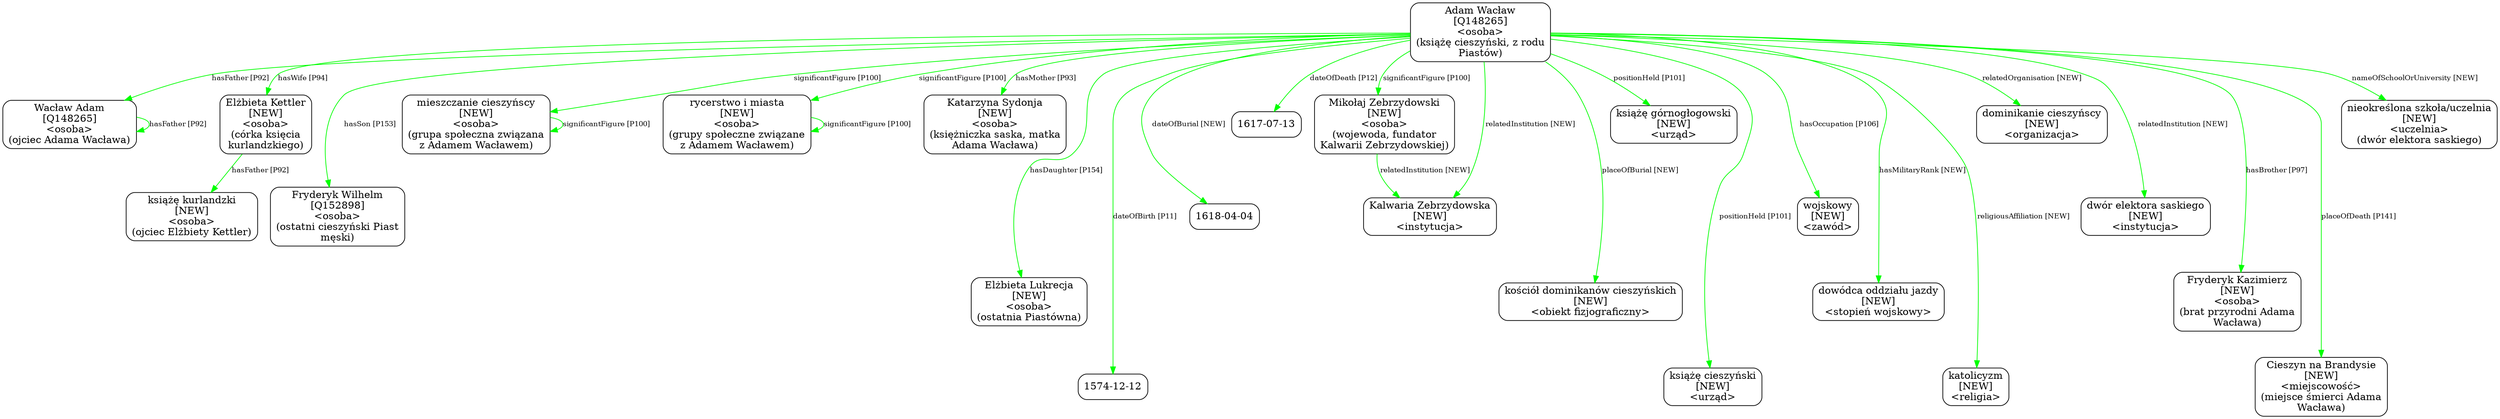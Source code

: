 digraph {
	node [shape=box,
		style=rounded
	];
	edge [fontsize=10];
	"Adam Wacław
[Q148265]
<osoba>
(książę cieszyński, z rodu
Piastów)"	[color=black,
		label="Adam Wacław
[Q148265]
<osoba>
(książę cieszyński, z rodu
Piastów)"];
	"Wacław Adam
[Q148265]
<osoba>
(ojciec Adama Wacława)"	[color=black,
		label="Wacław Adam
[Q148265]
<osoba>
(ojciec Adama Wacława)"];
	"Adam Wacław
[Q148265]
<osoba>
(książę cieszyński, z rodu
Piastów)" -> "Wacław Adam
[Q148265]
<osoba>
(ojciec Adama Wacława)"	[color=green,
		label="hasFather [P92]"];
	"Elżbieta Kettler
[NEW]
<osoba>
(córka księcia
kurlandzkiego)"	[color=black,
		label="Elżbieta Kettler
[NEW]
<osoba>
(córka księcia
kurlandzkiego)"];
	"Adam Wacław
[Q148265]
<osoba>
(książę cieszyński, z rodu
Piastów)" -> "Elżbieta Kettler
[NEW]
<osoba>
(córka księcia
kurlandzkiego)"	[color=green,
		label="hasWife [P94]"];
	"Mikołaj Zebrzydowski
[NEW]
<osoba>
(wojewoda, fundator
Kalwarii Zebrzydowskiej)"	[color=black,
		label="Mikołaj Zebrzydowski
[NEW]
<osoba>
(wojewoda, fundator
Kalwarii Zebrzydowskiej)"];
	"Adam Wacław
[Q148265]
<osoba>
(książę cieszyński, z rodu
Piastów)" -> "Mikołaj Zebrzydowski
[NEW]
<osoba>
(wojewoda, fundator
Kalwarii Zebrzydowskiej)"	[color=green,
		label="significantFigure [P100]"];
	"mieszczanie cieszyńscy
[NEW]
<osoba>
(grupa społeczna związana
z Adamem Wacławem)"	[color=black,
		label="mieszczanie cieszyńscy
[NEW]
<osoba>
(grupa społeczna związana
z Adamem Wacławem)"];
	"Adam Wacław
[Q148265]
<osoba>
(książę cieszyński, z rodu
Piastów)" -> "mieszczanie cieszyńscy
[NEW]
<osoba>
(grupa społeczna związana
z Adamem Wacławem)"	[color=green,
		label="significantFigure [P100]"];
	"rycerstwo i miasta
[NEW]
<osoba>
(grupy społeczne związane
z Adamem Wacławem)"	[color=black,
		label="rycerstwo i miasta
[NEW]
<osoba>
(grupy społeczne związane
z Adamem Wacławem)"];
	"Adam Wacław
[Q148265]
<osoba>
(książę cieszyński, z rodu
Piastów)" -> "rycerstwo i miasta
[NEW]
<osoba>
(grupy społeczne związane
z Adamem Wacławem)"	[color=green,
		label="significantFigure [P100]"];
	"Adam Wacław
[Q148265]
<osoba>
(książę cieszyński, z rodu
Piastów)" -> "Katarzyna Sydonja
[NEW]
<osoba>
(księżniczka saska, matka
Adama Wacława)"	[color=green,
		label="hasMother [P93]",
		minlen=1];
	"Adam Wacław
[Q148265]
<osoba>
(książę cieszyński, z rodu
Piastów)" -> "Fryderyk Wilhelm
[Q152898]
<osoba>
(ostatni cieszyński Piast
męski)"	[color=green,
		label="hasSon [P153]",
		minlen=2];
	"Adam Wacław
[Q148265]
<osoba>
(książę cieszyński, z rodu
Piastów)" -> "Elżbieta Lukrecja
[NEW]
<osoba>
(ostatnia Piastówna)"	[color=green,
		label="hasDaughter [P154]",
		minlen=3];
	"Adam Wacław
[Q148265]
<osoba>
(książę cieszyński, z rodu
Piastów)" -> "1574-12-12"	[color=green,
		label="dateOfBirth [P11]",
		minlen=4];
	"Adam Wacław
[Q148265]
<osoba>
(książę cieszyński, z rodu
Piastów)" -> "1617-07-13"	[color=green,
		label="dateOfDeath [P12]",
		minlen=1];
	"Adam Wacław
[Q148265]
<osoba>
(książę cieszyński, z rodu
Piastów)" -> "1618-04-04"	[color=green,
		label="dateOfBurial [NEW]",
		minlen=2];
	"Adam Wacław
[Q148265]
<osoba>
(książę cieszyński, z rodu
Piastów)" -> "kościół dominikanów cieszyńskich
[NEW]
<obiekt fizjograficzny>"	[color=green,
		label="placeOfBurial [NEW]",
		minlen=3];
	"Adam Wacław
[Q148265]
<osoba>
(książę cieszyński, z rodu
Piastów)" -> "książę cieszyński
[NEW]
<urząd>"	[color=green,
		label="positionHeld [P101]",
		minlen=4];
	"Adam Wacław
[Q148265]
<osoba>
(książę cieszyński, z rodu
Piastów)" -> "książę górnogłogowski
[NEW]
<urząd>"	[color=green,
		label="positionHeld [P101]",
		minlen=1];
	"Adam Wacław
[Q148265]
<osoba>
(książę cieszyński, z rodu
Piastów)" -> "wojskowy
[NEW]
<zawód>"	[color=green,
		label="hasOccupation [P106]",
		minlen=2];
	"Adam Wacław
[Q148265]
<osoba>
(książę cieszyński, z rodu
Piastów)" -> "dowódca oddziału jazdy
[NEW]
<stopień wojskowy>"	[color=green,
		label="hasMilitaryRank [NEW]",
		minlen=3];
	"Adam Wacław
[Q148265]
<osoba>
(książę cieszyński, z rodu
Piastów)" -> "katolicyzm
[NEW]
<religia>"	[color=green,
		label="religiousAffiliation [NEW]",
		minlen=4];
	"Adam Wacław
[Q148265]
<osoba>
(książę cieszyński, z rodu
Piastów)" -> "Kalwaria Zebrzydowska
[NEW]
<instytucja>"	[color=green,
		label="relatedInstitution [NEW]"];
	"Adam Wacław
[Q148265]
<osoba>
(książę cieszyński, z rodu
Piastów)" -> "dominikanie cieszyńscy
[NEW]
<organizacja>"	[color=green,
		label="relatedOrganisation [NEW]",
		minlen=1];
	"Adam Wacław
[Q148265]
<osoba>
(książę cieszyński, z rodu
Piastów)" -> "dwór elektora saskiego
[NEW]
<instytucja>"	[color=green,
		label="relatedInstitution [NEW]",
		minlen=2];
	"Adam Wacław
[Q148265]
<osoba>
(książę cieszyński, z rodu
Piastów)" -> "Fryderyk Kazimierz
[NEW]
<osoba>
(brat przyrodni Adama
Wacława)"	[color=green,
		label="hasBrother [P97]",
		minlen=3];
	"Adam Wacław
[Q148265]
<osoba>
(książę cieszyński, z rodu
Piastów)" -> "Cieszyn na Brandysie
[NEW]
<miejscowość>
(miejsce śmierci Adama
Wacława)"	[color=green,
		label="placeOfDeath [P141]",
		minlen=4];
	"Adam Wacław
[Q148265]
<osoba>
(książę cieszyński, z rodu
Piastów)" -> "nieokreślona szkoła/uczelnia
[NEW]
<uczelnia>
(dwór elektora saskiego)"	[color=green,
		label="nameOfSchoolOrUniversity [NEW]",
		minlen=1];
	"Wacław Adam
[Q148265]
<osoba>
(ojciec Adama Wacława)" -> "Wacław Adam
[Q148265]
<osoba>
(ojciec Adama Wacława)"	[color=green,
		label="hasFather [P92]"];
	"Elżbieta Kettler
[NEW]
<osoba>
(córka księcia
kurlandzkiego)" -> "książę kurlandzki
[NEW]
<osoba>
(ojciec Elżbiety Kettler)"	[color=green,
		label="hasFather [P92]",
		minlen=1];
	"Mikołaj Zebrzydowski
[NEW]
<osoba>
(wojewoda, fundator
Kalwarii Zebrzydowskiej)" -> "Kalwaria Zebrzydowska
[NEW]
<instytucja>"	[color=green,
		label="relatedInstitution [NEW]"];
	"mieszczanie cieszyńscy
[NEW]
<osoba>
(grupa społeczna związana
z Adamem Wacławem)" -> "mieszczanie cieszyńscy
[NEW]
<osoba>
(grupa społeczna związana
z Adamem Wacławem)"	[color=green,
		label="significantFigure [P100]"];
	"rycerstwo i miasta
[NEW]
<osoba>
(grupy społeczne związane
z Adamem Wacławem)" -> "rycerstwo i miasta
[NEW]
<osoba>
(grupy społeczne związane
z Adamem Wacławem)"	[color=green,
		label="significantFigure [P100]"];
}
